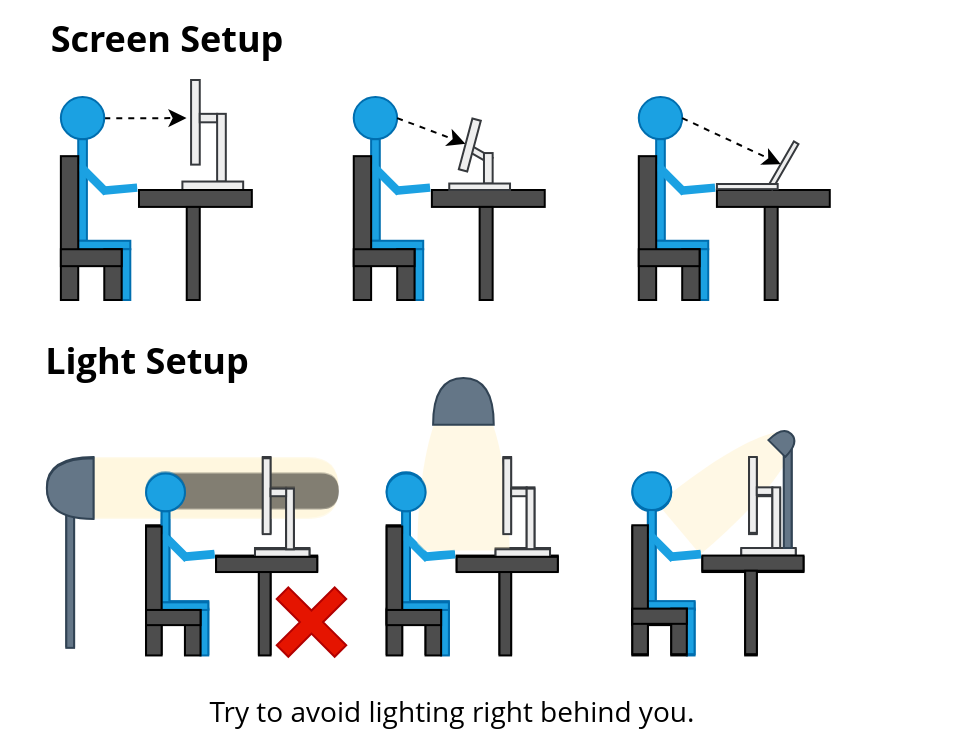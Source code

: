 <mxfile version="20.3.0" type="device"><diagram id="M3pvrxg0QlPzVswd9PLS" name="Page-1"><mxGraphModel dx="1011" dy="792" grid="1" gridSize="10" guides="1" tooltips="1" connect="1" arrows="1" fold="1" page="1" pageScale="1" pageWidth="850" pageHeight="1100" math="0" shadow="0"><root><mxCell id="0"/><mxCell id="1" parent="0"/><mxCell id="C6458K0Uxw59jab7j1Np-1" value="&lt;font data-font-src=&quot;https://fonts.googleapis.com/css?family=Open+Sans&quot; face=&quot;Open Sans&quot;&gt;&lt;b&gt;&lt;font style=&quot;font-size: 18px;&quot;&gt;Light Setup&lt;br&gt;&lt;/font&gt;&lt;/b&gt;&lt;/font&gt;" style="text;html=1;align=center;verticalAlign=middle;resizable=0;points=[];autosize=1;strokeColor=none;fillColor=none;" parent="1" vertex="1"><mxGeometry x="40" y="220" width="120" height="40" as="geometry"/></mxCell><mxCell id="C6458K0Uxw59jab7j1Np-6" value="&lt;font data-font-src=&quot;https://fonts.googleapis.com/css?family=Open+Sans&quot; style=&quot;font-size: 14px;&quot; face=&quot;Open Sans&quot;&gt;Try to avoid lighting right behind you.&lt;/font&gt;" style="whiteSpace=wrap;html=1;fontSize=18;fillColor=none;strokeColor=none;container=0;" parent="1" vertex="1"><mxGeometry x="27.7" y="400" width="450" height="30" as="geometry"/></mxCell><mxCell id="C6458K0Uxw59jab7j1Np-7" value="&lt;font data-font-src=&quot;https://fonts.googleapis.com/css?family=Open+Sans&quot; face=&quot;Open Sans&quot;&gt;Screen Setup&lt;/font&gt;" style="text;html=1;align=center;verticalAlign=middle;resizable=0;points=[];autosize=1;strokeColor=none;fillColor=none;fontStyle=1;fontSize=18;" parent="1" vertex="1"><mxGeometry x="40" y="60" width="140" height="40" as="geometry"/></mxCell><mxCell id="9o2dodT-U4_BsfvrgJhh-4" value="" style="group" vertex="1" connectable="0" parent="1"><mxGeometry x="50.43" y="249" width="460.73" height="151" as="geometry"/></mxCell><mxCell id="lc3bOfNyb2U1ckupQyzX-80" value="" style="shape=cross;whiteSpace=wrap;html=1;strokeColor=#B20000;fillColor=#e51400;rotation=45;fontColor=#ffffff;container=0;" parent="9o2dodT-U4_BsfvrgJhh-4" vertex="1"><mxGeometry x="111.843" y="101.57" width="40.949" height="40.949" as="geometry"/></mxCell><mxCell id="9o2dodT-U4_BsfvrgJhh-3" value="" style="group" vertex="1" connectable="0" parent="9o2dodT-U4_BsfvrgJhh-4"><mxGeometry width="460.73" height="140.758" as="geometry"/></mxCell><mxCell id="lc3bOfNyb2U1ckupQyzX-102" value="" style="verticalLabelPosition=bottom;verticalAlign=top;html=1;shape=mxgraph.basic.cone2;dx=0.65;dy=0;strokeColor=none;fillColor=#fff2cc;direction=west;fillOpacity=50;rotation=50;container=0;" parent="9o2dodT-U4_BsfvrgJhh-3" vertex="1"><mxGeometry x="327.749" y="15.409" width="32.944" height="73.386" as="geometry"/></mxCell><mxCell id="wjR194S2n0jLSr4wDRhN-25" value="" style="shape=delay;whiteSpace=wrap;html=1;strokeColor=none;fillColor=#fff2cc;fillOpacity=40;container=0;" parent="9o2dodT-U4_BsfvrgJhh-3" vertex="1"><mxGeometry x="23.341" y="39.501" width="122.541" height="30.333" as="geometry"/></mxCell><mxCell id="wjR194S2n0jLSr4wDRhN-19" value="" style="rounded=0;whiteSpace=wrap;html=1;direction=south;fillColor=#647687;strokeColor=#314354;fontColor=#ffffff;container=0;" parent="9o2dodT-U4_BsfvrgJhh-3" vertex="1"><mxGeometry x="9.725" y="50.875" width="3.89" height="83.415" as="geometry"/></mxCell><mxCell id="wjR194S2n0jLSr4wDRhN-86" value="" style="shape=delay;whiteSpace=wrap;html=1;strokeColor=none;fillColor=#1A1A1A;fillOpacity=40;container=0;" parent="9o2dodT-U4_BsfvrgJhh-3" vertex="1"><mxGeometry x="57.38" y="47.083" width="88.553" height="18.012" as="geometry"/></mxCell><mxCell id="wjR194S2n0jLSr4wDRhN-1" value="" style="ellipse;whiteSpace=wrap;html=1;fillColor=#1ba1e2;strokeColor=#006EAF;fontColor=#ffffff;container=0;" parent="9o2dodT-U4_BsfvrgJhh-3" vertex="1"><mxGeometry x="49.6" y="47.085" width="19.451" height="18.958" as="geometry"/></mxCell><mxCell id="wjR194S2n0jLSr4wDRhN-5" value="" style="rounded=0;whiteSpace=wrap;html=1;fillColor=#eeeeee;strokeColor=#36393d;container=0;" parent="9o2dodT-U4_BsfvrgJhh-3" vertex="1"><mxGeometry x="104.063" y="85.001" width="27.231" height="3.792" as="geometry"/></mxCell><mxCell id="wjR194S2n0jLSr4wDRhN-6" value="" style="rounded=0;whiteSpace=wrap;html=1;fillColor=#4D4D4D;strokeColor=#000000;container=0;" parent="9o2dodT-U4_BsfvrgJhh-3" vertex="1"><mxGeometry x="84.612" y="88.792" width="50.573" height="7.583" as="geometry"/></mxCell><mxCell id="wjR194S2n0jLSr4wDRhN-7" value="" style="rounded=0;whiteSpace=wrap;html=1;direction=south;fillColor=#4D4D4D;strokeColor=#000000;container=0;" parent="9o2dodT-U4_BsfvrgJhh-3" vertex="1"><mxGeometry x="106.008" y="96.375" width="5.835" height="41.707" as="geometry"/></mxCell><mxCell id="wjR194S2n0jLSr4wDRhN-10" value="" style="rounded=0;whiteSpace=wrap;html=1;direction=south;fillColor=#1ba1e2;strokeColor=#006EAF;fontColor=#ffffff;container=0;" parent="9o2dodT-U4_BsfvrgJhh-3" vertex="1"><mxGeometry x="57.38" y="66.043" width="3.89" height="45.499" as="geometry"/></mxCell><mxCell id="wjR194S2n0jLSr4wDRhN-17" value="" style="rounded=0;whiteSpace=wrap;html=1;direction=west;fillColor=#1ba1e2;strokeColor=none;fontColor=#ffffff;rotation=45;container=0;" parent="9o2dodT-U4_BsfvrgJhh-3" vertex="1"><mxGeometry x="55.151" y="81.88" width="17.506" height="3.792" as="geometry"/></mxCell><mxCell id="wjR194S2n0jLSr4wDRhN-12" value="" style="rounded=0;whiteSpace=wrap;html=1;direction=west;fillColor=#1ba1e2;strokeColor=#006EAF;fontColor=#ffffff;container=0;" parent="9o2dodT-U4_BsfvrgJhh-3" vertex="1"><mxGeometry x="57.38" y="111.542" width="23.341" height="3.792" as="geometry"/></mxCell><mxCell id="wjR194S2n0jLSr4wDRhN-13" value="" style="rounded=0;whiteSpace=wrap;html=1;direction=north;fillColor=#1ba1e2;strokeColor=#006EAF;fontColor=#ffffff;container=0;" parent="9o2dodT-U4_BsfvrgJhh-3" vertex="1"><mxGeometry x="76.831" y="115.333" width="3.89" height="22.749" as="geometry"/></mxCell><mxCell id="wjR194S2n0jLSr4wDRhN-14" value="" style="rounded=0;whiteSpace=wrap;html=1;direction=south;fillColor=#4D4D4D;fontColor=#333333;strokeColor=#000000;container=0;" parent="9o2dodT-U4_BsfvrgJhh-3" vertex="1"><mxGeometry x="49.6" y="73.626" width="7.78" height="64.457" as="geometry"/></mxCell><mxCell id="wjR194S2n0jLSr4wDRhN-16" value="" style="rounded=0;whiteSpace=wrap;html=1;direction=south;fillColor=#4D4D4D;fontColor=#333333;strokeColor=#000000;container=0;" parent="9o2dodT-U4_BsfvrgJhh-3" vertex="1"><mxGeometry x="69.051" y="115.333" width="7.78" height="22.749" as="geometry"/></mxCell><mxCell id="wjR194S2n0jLSr4wDRhN-18" value="" style="rounded=0;whiteSpace=wrap;html=1;direction=west;fillColor=#1ba1e2;strokeColor=none;fontColor=#ffffff;rotation=-5;container=0;" parent="9o2dodT-U4_BsfvrgJhh-3" vertex="1"><mxGeometry x="68.273" y="86.517" width="15.561" height="3.792" as="geometry"/></mxCell><mxCell id="wjR194S2n0jLSr4wDRhN-8" value="" style="rounded=0;whiteSpace=wrap;html=1;direction=west;fillColor=#4D4D4D;fontColor=#333333;strokeColor=#000000;container=0;" parent="9o2dodT-U4_BsfvrgJhh-3" vertex="1"><mxGeometry x="49.6" y="115.333" width="27.231" height="7.583" as="geometry"/></mxCell><mxCell id="wjR194S2n0jLSr4wDRhN-20" value="" style="shape=or;whiteSpace=wrap;html=1;strokeColor=#314354;fillColor=#647687;direction=west;fontColor=#ffffff;container=0;" parent="9o2dodT-U4_BsfvrgJhh-3" vertex="1"><mxGeometry y="39.501" width="23.341" height="30.333" as="geometry"/></mxCell><mxCell id="wjR194S2n0jLSr4wDRhN-2" value="" style="rounded=0;whiteSpace=wrap;html=1;fillColor=#eeeeee;strokeColor=#36393d;container=0;" parent="9o2dodT-U4_BsfvrgJhh-3" vertex="1"><mxGeometry x="107.953" y="39.502" width="3.89" height="37.916" as="geometry"/></mxCell><mxCell id="wjR194S2n0jLSr4wDRhN-4" value="" style="rounded=0;whiteSpace=wrap;html=1;fillColor=#eeeeee;strokeColor=#36393d;container=0;" parent="9o2dodT-U4_BsfvrgJhh-3" vertex="1"><mxGeometry x="119.623" y="54.668" width="3.89" height="30.333" as="geometry"/></mxCell><mxCell id="wjR194S2n0jLSr4wDRhN-3" value="" style="rounded=0;whiteSpace=wrap;html=1;fillColor=#eeeeee;strokeColor=#36393d;container=0;" parent="9o2dodT-U4_BsfvrgJhh-3" vertex="1"><mxGeometry x="111.843" y="54.668" width="7.78" height="3.792" as="geometry"/></mxCell><mxCell id="wjR194S2n0jLSr4wDRhN-36" value="" style="ellipse;whiteSpace=wrap;html=1;fillColor=#1ba1e2;strokeColor=#006EAF;fontColor=#ffffff;container=0;" parent="9o2dodT-U4_BsfvrgJhh-3" vertex="1"><mxGeometry x="169.889" y="47.085" width="19.451" height="18.958" as="geometry"/></mxCell><mxCell id="wjR194S2n0jLSr4wDRhN-37" value="" style="rounded=0;whiteSpace=wrap;html=1;fillColor=#eeeeee;strokeColor=#36393d;container=0;" parent="9o2dodT-U4_BsfvrgJhh-3" vertex="1"><mxGeometry x="228.242" y="39.502" width="3.89" height="37.916" as="geometry"/></mxCell><mxCell id="wjR194S2n0jLSr4wDRhN-38" value="" style="rounded=0;whiteSpace=wrap;html=1;fillColor=#eeeeee;strokeColor=#36393d;container=0;" parent="9o2dodT-U4_BsfvrgJhh-3" vertex="1"><mxGeometry x="232.132" y="54.668" width="7.78" height="3.792" as="geometry"/></mxCell><mxCell id="wjR194S2n0jLSr4wDRhN-39" value="" style="rounded=0;whiteSpace=wrap;html=1;fillColor=#eeeeee;strokeColor=#36393d;container=0;" parent="9o2dodT-U4_BsfvrgJhh-3" vertex="1"><mxGeometry x="239.912" y="54.668" width="3.89" height="30.333" as="geometry"/></mxCell><mxCell id="wjR194S2n0jLSr4wDRhN-40" value="" style="rounded=0;whiteSpace=wrap;html=1;fillColor=#eeeeee;strokeColor=#36393d;container=0;" parent="9o2dodT-U4_BsfvrgJhh-3" vertex="1"><mxGeometry x="224.352" y="85.001" width="27.231" height="3.792" as="geometry"/></mxCell><mxCell id="wjR194S2n0jLSr4wDRhN-41" value="" style="rounded=0;whiteSpace=wrap;html=1;fillColor=#4D4D4D;strokeColor=#000000;container=0;" parent="9o2dodT-U4_BsfvrgJhh-3" vertex="1"><mxGeometry x="204.901" y="88.792" width="50.573" height="7.583" as="geometry"/></mxCell><mxCell id="wjR194S2n0jLSr4wDRhN-42" value="" style="rounded=0;whiteSpace=wrap;html=1;direction=south;fillColor=#4D4D4D;strokeColor=#000000;container=0;" parent="9o2dodT-U4_BsfvrgJhh-3" vertex="1"><mxGeometry x="226.297" y="96.375" width="5.835" height="41.707" as="geometry"/></mxCell><mxCell id="wjR194S2n0jLSr4wDRhN-43" value="" style="rounded=0;whiteSpace=wrap;html=1;direction=south;fillColor=#1ba1e2;strokeColor=#006EAF;fontColor=#ffffff;container=0;" parent="9o2dodT-U4_BsfvrgJhh-3" vertex="1"><mxGeometry x="177.669" y="66.043" width="3.89" height="45.499" as="geometry"/></mxCell><mxCell id="wjR194S2n0jLSr4wDRhN-44" value="" style="rounded=0;whiteSpace=wrap;html=1;direction=west;fillColor=#1ba1e2;strokeColor=none;fontColor=#ffffff;rotation=45;container=0;" parent="9o2dodT-U4_BsfvrgJhh-3" vertex="1"><mxGeometry x="175.44" y="81.88" width="17.506" height="3.792" as="geometry"/></mxCell><mxCell id="wjR194S2n0jLSr4wDRhN-45" value="" style="rounded=0;whiteSpace=wrap;html=1;direction=west;fillColor=#1ba1e2;strokeColor=#006EAF;fontColor=#ffffff;container=0;" parent="9o2dodT-U4_BsfvrgJhh-3" vertex="1"><mxGeometry x="177.669" y="111.542" width="23.341" height="3.792" as="geometry"/></mxCell><mxCell id="wjR194S2n0jLSr4wDRhN-46" value="" style="rounded=0;whiteSpace=wrap;html=1;direction=north;fillColor=#1ba1e2;strokeColor=#006EAF;fontColor=#ffffff;container=0;" parent="9o2dodT-U4_BsfvrgJhh-3" vertex="1"><mxGeometry x="197.12" y="115.333" width="3.89" height="22.749" as="geometry"/></mxCell><mxCell id="wjR194S2n0jLSr4wDRhN-47" value="" style="rounded=0;whiteSpace=wrap;html=1;direction=south;fillColor=#4D4D4D;fontColor=#333333;strokeColor=#000000;container=0;" parent="9o2dodT-U4_BsfvrgJhh-3" vertex="1"><mxGeometry x="169.889" y="73.626" width="7.78" height="64.457" as="geometry"/></mxCell><mxCell id="wjR194S2n0jLSr4wDRhN-48" value="" style="rounded=0;whiteSpace=wrap;html=1;direction=south;fillColor=#4D4D4D;fontColor=#333333;strokeColor=#000000;container=0;" parent="9o2dodT-U4_BsfvrgJhh-3" vertex="1"><mxGeometry x="189.34" y="115.333" width="7.78" height="22.749" as="geometry"/></mxCell><mxCell id="wjR194S2n0jLSr4wDRhN-49" value="" style="rounded=0;whiteSpace=wrap;html=1;direction=west;fillColor=#1ba1e2;strokeColor=none;fontColor=#ffffff;rotation=-5;container=0;" parent="9o2dodT-U4_BsfvrgJhh-3" vertex="1"><mxGeometry x="188.562" y="86.517" width="15.561" height="3.792" as="geometry"/></mxCell><mxCell id="wjR194S2n0jLSr4wDRhN-50" value="" style="rounded=0;whiteSpace=wrap;html=1;direction=west;fillColor=#4D4D4D;fontColor=#333333;strokeColor=#000000;container=0;" parent="9o2dodT-U4_BsfvrgJhh-3" vertex="1"><mxGeometry x="169.889" y="115.333" width="27.231" height="7.583" as="geometry"/></mxCell><mxCell id="wjR194S2n0jLSr4wDRhN-97" value="" style="shape=image;html=1;verticalAlign=top;verticalLabelPosition=bottom;labelBackgroundColor=#ffffff;imageAspect=0;aspect=fixed;image=https://cdn3.iconfinder.com/data/icons/flat-actions-icons-9/512/Tick_Mark-128.png;strokeColor=#000000;fillColor=#1A1A1A;container=0;" parent="9o2dodT-U4_BsfvrgJhh-3" vertex="1"><mxGeometry x="234.998" y="98.141" width="41.972" height="41.972" as="geometry"/></mxCell><mxCell id="lc3bOfNyb2U1ckupQyzX-121" value="" style="shape=delay;whiteSpace=wrap;html=1;strokeColor=none;fillColor=#fff2cc;fillOpacity=40;container=0;" parent="9o2dodT-U4_BsfvrgJhh-3" vertex="1"><mxGeometry x="23.341" y="40.146" width="122.541" height="30.333" as="geometry"/></mxCell><mxCell id="lc3bOfNyb2U1ckupQyzX-62" value="" style="rounded=0;whiteSpace=wrap;html=1;direction=south;fillColor=#647687;strokeColor=#314354;fontColor=#ffffff;container=0;" parent="9o2dodT-U4_BsfvrgJhh-3" vertex="1"><mxGeometry x="9.725" y="51.52" width="3.89" height="83.415" as="geometry"/></mxCell><mxCell id="lc3bOfNyb2U1ckupQyzX-63" value="" style="shape=delay;whiteSpace=wrap;html=1;strokeColor=none;fillColor=#1A1A1A;fillOpacity=40;container=0;" parent="9o2dodT-U4_BsfvrgJhh-3" vertex="1"><mxGeometry x="57.38" y="47.728" width="88.553" height="18.012" as="geometry"/></mxCell><mxCell id="lc3bOfNyb2U1ckupQyzX-64" value="" style="ellipse;whiteSpace=wrap;html=1;fillColor=#1ba1e2;strokeColor=#006EAF;fontColor=#ffffff;container=0;" parent="9o2dodT-U4_BsfvrgJhh-3" vertex="1"><mxGeometry x="49.6" y="47.73" width="19.451" height="18.958" as="geometry"/></mxCell><mxCell id="lc3bOfNyb2U1ckupQyzX-65" value="" style="rounded=0;whiteSpace=wrap;html=1;fillColor=#eeeeee;strokeColor=#36393d;container=0;" parent="9o2dodT-U4_BsfvrgJhh-3" vertex="1"><mxGeometry x="104.063" y="85.646" width="27.231" height="3.792" as="geometry"/></mxCell><mxCell id="lc3bOfNyb2U1ckupQyzX-66" value="" style="rounded=0;whiteSpace=wrap;html=1;fillColor=#4D4D4D;strokeColor=#000000;container=0;" parent="9o2dodT-U4_BsfvrgJhh-3" vertex="1"><mxGeometry x="84.612" y="89.437" width="50.573" height="7.583" as="geometry"/></mxCell><mxCell id="lc3bOfNyb2U1ckupQyzX-67" value="" style="rounded=0;whiteSpace=wrap;html=1;direction=south;fillColor=#4D4D4D;strokeColor=#000000;container=0;" parent="9o2dodT-U4_BsfvrgJhh-3" vertex="1"><mxGeometry x="106.008" y="97.02" width="5.835" height="41.707" as="geometry"/></mxCell><mxCell id="lc3bOfNyb2U1ckupQyzX-68" value="" style="rounded=0;whiteSpace=wrap;html=1;direction=south;fillColor=#1ba1e2;strokeColor=#006EAF;fontColor=#ffffff;container=0;" parent="9o2dodT-U4_BsfvrgJhh-3" vertex="1"><mxGeometry x="57.38" y="66.688" width="3.89" height="45.499" as="geometry"/></mxCell><mxCell id="lc3bOfNyb2U1ckupQyzX-69" value="" style="rounded=0;whiteSpace=wrap;html=1;direction=west;fillColor=#1ba1e2;strokeColor=none;fontColor=#ffffff;rotation=45;container=0;" parent="9o2dodT-U4_BsfvrgJhh-3" vertex="1"><mxGeometry x="55.151" y="82.525" width="17.506" height="3.792" as="geometry"/></mxCell><mxCell id="lc3bOfNyb2U1ckupQyzX-70" value="" style="rounded=0;whiteSpace=wrap;html=1;direction=west;fillColor=#1ba1e2;strokeColor=#006EAF;fontColor=#ffffff;container=0;" parent="9o2dodT-U4_BsfvrgJhh-3" vertex="1"><mxGeometry x="57.38" y="112.187" width="23.341" height="3.792" as="geometry"/></mxCell><mxCell id="lc3bOfNyb2U1ckupQyzX-71" value="" style="rounded=0;whiteSpace=wrap;html=1;direction=north;fillColor=#1ba1e2;strokeColor=#006EAF;fontColor=#ffffff;container=0;" parent="9o2dodT-U4_BsfvrgJhh-3" vertex="1"><mxGeometry x="76.831" y="115.978" width="3.89" height="22.749" as="geometry"/></mxCell><mxCell id="lc3bOfNyb2U1ckupQyzX-72" value="" style="rounded=0;whiteSpace=wrap;html=1;direction=south;fillColor=#4D4D4D;fontColor=#333333;strokeColor=#000000;container=0;" parent="9o2dodT-U4_BsfvrgJhh-3" vertex="1"><mxGeometry x="49.6" y="74.271" width="7.78" height="64.457" as="geometry"/></mxCell><mxCell id="lc3bOfNyb2U1ckupQyzX-73" value="" style="rounded=0;whiteSpace=wrap;html=1;direction=south;fillColor=#4D4D4D;fontColor=#333333;strokeColor=#000000;container=0;" parent="9o2dodT-U4_BsfvrgJhh-3" vertex="1"><mxGeometry x="69.051" y="115.978" width="7.78" height="22.749" as="geometry"/></mxCell><mxCell id="lc3bOfNyb2U1ckupQyzX-74" value="" style="rounded=0;whiteSpace=wrap;html=1;direction=west;fillColor=#1ba1e2;strokeColor=none;fontColor=#ffffff;rotation=-5;container=0;" parent="9o2dodT-U4_BsfvrgJhh-3" vertex="1"><mxGeometry x="68.273" y="87.162" width="15.561" height="3.792" as="geometry"/></mxCell><mxCell id="lc3bOfNyb2U1ckupQyzX-75" value="" style="rounded=0;whiteSpace=wrap;html=1;direction=west;fillColor=#4D4D4D;fontColor=#333333;strokeColor=#000000;container=0;" parent="9o2dodT-U4_BsfvrgJhh-3" vertex="1"><mxGeometry x="49.6" y="115.978" width="27.231" height="7.583" as="geometry"/></mxCell><mxCell id="lc3bOfNyb2U1ckupQyzX-76" value="" style="shape=or;whiteSpace=wrap;html=1;strokeColor=#314354;fillColor=#647687;direction=west;fontColor=#ffffff;container=0;" parent="9o2dodT-U4_BsfvrgJhh-3" vertex="1"><mxGeometry x="1.455e-14" y="40.146" width="23.341" height="30.333" as="geometry"/></mxCell><mxCell id="lc3bOfNyb2U1ckupQyzX-77" value="" style="rounded=0;whiteSpace=wrap;html=1;fillColor=#eeeeee;strokeColor=#36393d;container=0;" parent="9o2dodT-U4_BsfvrgJhh-3" vertex="1"><mxGeometry x="107.953" y="40.147" width="3.89" height="37.916" as="geometry"/></mxCell><mxCell id="lc3bOfNyb2U1ckupQyzX-78" value="" style="rounded=0;whiteSpace=wrap;html=1;fillColor=#eeeeee;strokeColor=#36393d;container=0;" parent="9o2dodT-U4_BsfvrgJhh-3" vertex="1"><mxGeometry x="119.623" y="55.313" width="3.89" height="30.333" as="geometry"/></mxCell><mxCell id="lc3bOfNyb2U1ckupQyzX-79" value="" style="rounded=0;whiteSpace=wrap;html=1;fillColor=#eeeeee;strokeColor=#36393d;container=0;" parent="9o2dodT-U4_BsfvrgJhh-3" vertex="1"><mxGeometry x="111.843" y="55.313" width="7.78" height="3.792" as="geometry"/></mxCell><mxCell id="lc3bOfNyb2U1ckupQyzX-83" value="" style="verticalLabelPosition=bottom;verticalAlign=top;html=1;shape=mxgraph.basic.cone2;dx=0.65;dy=0;strokeColor=none;fillColor=#fff2cc;direction=west;fillOpacity=50;container=0;" parent="9o2dodT-U4_BsfvrgJhh-3" vertex="1"><mxGeometry x="185.245" y="4.317" width="46.068" height="81.898" as="geometry"/></mxCell><mxCell id="lc3bOfNyb2U1ckupQyzX-84" value="" style="ellipse;whiteSpace=wrap;html=1;fillColor=#1ba1e2;strokeColor=#006EAF;fontColor=#ffffff;container=0;" parent="9o2dodT-U4_BsfvrgJhh-3" vertex="1"><mxGeometry x="169.889" y="47.73" width="19.451" height="18.958" as="geometry"/></mxCell><mxCell id="lc3bOfNyb2U1ckupQyzX-85" value="" style="rounded=0;whiteSpace=wrap;html=1;fillColor=#eeeeee;strokeColor=#36393d;container=0;" parent="9o2dodT-U4_BsfvrgJhh-3" vertex="1"><mxGeometry x="228.242" y="40.147" width="3.89" height="37.916" as="geometry"/></mxCell><mxCell id="lc3bOfNyb2U1ckupQyzX-86" value="" style="rounded=0;whiteSpace=wrap;html=1;fillColor=#eeeeee;strokeColor=#36393d;container=0;" parent="9o2dodT-U4_BsfvrgJhh-3" vertex="1"><mxGeometry x="232.132" y="55.313" width="7.78" height="3.792" as="geometry"/></mxCell><mxCell id="lc3bOfNyb2U1ckupQyzX-87" value="" style="rounded=0;whiteSpace=wrap;html=1;fillColor=#eeeeee;strokeColor=#36393d;container=0;" parent="9o2dodT-U4_BsfvrgJhh-3" vertex="1"><mxGeometry x="239.912" y="55.313" width="3.89" height="30.333" as="geometry"/></mxCell><mxCell id="lc3bOfNyb2U1ckupQyzX-88" value="" style="rounded=0;whiteSpace=wrap;html=1;fillColor=#eeeeee;strokeColor=#36393d;container=0;" parent="9o2dodT-U4_BsfvrgJhh-3" vertex="1"><mxGeometry x="224.352" y="85.646" width="27.231" height="3.792" as="geometry"/></mxCell><mxCell id="lc3bOfNyb2U1ckupQyzX-89" value="" style="rounded=0;whiteSpace=wrap;html=1;fillColor=#4D4D4D;strokeColor=#000000;container=0;" parent="9o2dodT-U4_BsfvrgJhh-3" vertex="1"><mxGeometry x="204.901" y="89.437" width="50.573" height="7.583" as="geometry"/></mxCell><mxCell id="lc3bOfNyb2U1ckupQyzX-90" value="" style="rounded=0;whiteSpace=wrap;html=1;direction=south;fillColor=#4D4D4D;strokeColor=#000000;container=0;" parent="9o2dodT-U4_BsfvrgJhh-3" vertex="1"><mxGeometry x="226.297" y="97.02" width="5.835" height="41.707" as="geometry"/></mxCell><mxCell id="lc3bOfNyb2U1ckupQyzX-91" value="" style="rounded=0;whiteSpace=wrap;html=1;direction=south;fillColor=#1ba1e2;strokeColor=#006EAF;fontColor=#ffffff;container=0;" parent="9o2dodT-U4_BsfvrgJhh-3" vertex="1"><mxGeometry x="177.669" y="66.688" width="3.89" height="45.499" as="geometry"/></mxCell><mxCell id="lc3bOfNyb2U1ckupQyzX-92" value="" style="rounded=0;whiteSpace=wrap;html=1;direction=west;fillColor=#1ba1e2;strokeColor=none;fontColor=#ffffff;rotation=45;container=0;" parent="9o2dodT-U4_BsfvrgJhh-3" vertex="1"><mxGeometry x="175.44" y="82.525" width="17.506" height="3.792" as="geometry"/></mxCell><mxCell id="lc3bOfNyb2U1ckupQyzX-93" value="" style="rounded=0;whiteSpace=wrap;html=1;direction=west;fillColor=#1ba1e2;strokeColor=#006EAF;fontColor=#ffffff;container=0;" parent="9o2dodT-U4_BsfvrgJhh-3" vertex="1"><mxGeometry x="177.669" y="112.187" width="23.341" height="3.792" as="geometry"/></mxCell><mxCell id="lc3bOfNyb2U1ckupQyzX-94" value="" style="rounded=0;whiteSpace=wrap;html=1;direction=north;fillColor=#1ba1e2;strokeColor=#006EAF;fontColor=#ffffff;container=0;" parent="9o2dodT-U4_BsfvrgJhh-3" vertex="1"><mxGeometry x="197.12" y="115.978" width="3.89" height="22.749" as="geometry"/></mxCell><mxCell id="lc3bOfNyb2U1ckupQyzX-95" value="" style="rounded=0;whiteSpace=wrap;html=1;direction=south;fillColor=#4D4D4D;fontColor=#333333;strokeColor=#000000;container=0;" parent="9o2dodT-U4_BsfvrgJhh-3" vertex="1"><mxGeometry x="169.889" y="74.271" width="7.78" height="64.457" as="geometry"/></mxCell><mxCell id="lc3bOfNyb2U1ckupQyzX-96" value="" style="rounded=0;whiteSpace=wrap;html=1;direction=south;fillColor=#4D4D4D;fontColor=#333333;strokeColor=#000000;container=0;" parent="9o2dodT-U4_BsfvrgJhh-3" vertex="1"><mxGeometry x="189.34" y="115.978" width="7.78" height="22.749" as="geometry"/></mxCell><mxCell id="lc3bOfNyb2U1ckupQyzX-97" value="" style="rounded=0;whiteSpace=wrap;html=1;direction=west;fillColor=#1ba1e2;strokeColor=none;fontColor=#ffffff;rotation=-5;container=0;" parent="9o2dodT-U4_BsfvrgJhh-3" vertex="1"><mxGeometry x="188.562" y="87.162" width="15.561" height="3.792" as="geometry"/></mxCell><mxCell id="lc3bOfNyb2U1ckupQyzX-98" value="" style="rounded=0;whiteSpace=wrap;html=1;direction=west;fillColor=#4D4D4D;fontColor=#333333;strokeColor=#000000;container=0;" parent="9o2dodT-U4_BsfvrgJhh-3" vertex="1"><mxGeometry x="169.889" y="115.978" width="27.231" height="7.583" as="geometry"/></mxCell><mxCell id="lc3bOfNyb2U1ckupQyzX-99" value="" style="shape=image;html=1;verticalAlign=top;verticalLabelPosition=bottom;labelBackgroundColor=#ffffff;imageAspect=0;aspect=fixed;image=https://cdn3.iconfinder.com/data/icons/flat-actions-icons-9/512/Tick_Mark-128.png;strokeColor=#000000;fillColor=#1A1A1A;container=0;" parent="9o2dodT-U4_BsfvrgJhh-3" vertex="1"><mxGeometry x="234.998" y="98.786" width="41.972" height="41.972" as="geometry"/></mxCell><mxCell id="lc3bOfNyb2U1ckupQyzX-119" value="" style="shape=image;html=1;verticalAlign=top;verticalLabelPosition=bottom;labelBackgroundColor=#ffffff;imageAspect=0;aspect=fixed;image=https://cdn3.iconfinder.com/data/icons/flat-actions-icons-9/512/Tick_Mark-128.png;strokeColor=#000000;fillColor=#1A1A1A;container=0;" parent="9o2dodT-U4_BsfvrgJhh-3" vertex="1"><mxGeometry x="360.693" y="96.754" width="41.972" height="41.972" as="geometry"/></mxCell><mxCell id="lc3bOfNyb2U1ckupQyzX-103" value="" style="ellipse;whiteSpace=wrap;html=1;fillColor=#1ba1e2;strokeColor=#006EAF;fontColor=#ffffff;container=0;" parent="9o2dodT-U4_BsfvrgJhh-3" vertex="1"><mxGeometry x="292.737" y="47.73" width="19.451" height="18.958" as="geometry"/></mxCell><mxCell id="lc3bOfNyb2U1ckupQyzX-104" value="" style="rounded=0;whiteSpace=wrap;html=1;fillColor=#eeeeee;strokeColor=#36393d;container=0;" parent="9o2dodT-U4_BsfvrgJhh-3" vertex="1"><mxGeometry x="351.09" y="40.147" width="3.89" height="37.916" as="geometry"/></mxCell><mxCell id="lc3bOfNyb2U1ckupQyzX-105" value="" style="rounded=0;whiteSpace=wrap;html=1;fillColor=#eeeeee;strokeColor=#36393d;container=0;" parent="9o2dodT-U4_BsfvrgJhh-3" vertex="1"><mxGeometry x="354.98" y="55.313" width="7.78" height="3.792" as="geometry"/></mxCell><mxCell id="lc3bOfNyb2U1ckupQyzX-106" value="" style="rounded=0;whiteSpace=wrap;html=1;fillColor=#eeeeee;strokeColor=#36393d;container=0;" parent="9o2dodT-U4_BsfvrgJhh-3" vertex="1"><mxGeometry x="362.761" y="55.313" width="3.89" height="30.333" as="geometry"/></mxCell><mxCell id="lc3bOfNyb2U1ckupQyzX-107" value="" style="rounded=0;whiteSpace=wrap;html=1;fillColor=#eeeeee;strokeColor=#36393d;container=0;" parent="9o2dodT-U4_BsfvrgJhh-3" vertex="1"><mxGeometry x="347.2" y="85.646" width="27.231" height="3.792" as="geometry"/></mxCell><mxCell id="lc3bOfNyb2U1ckupQyzX-108" value="" style="rounded=0;whiteSpace=wrap;html=1;fillColor=#4D4D4D;strokeColor=#000000;container=0;" parent="9o2dodT-U4_BsfvrgJhh-3" vertex="1"><mxGeometry x="327.749" y="89.437" width="50.573" height="7.583" as="geometry"/></mxCell><mxCell id="lc3bOfNyb2U1ckupQyzX-109" value="" style="rounded=0;whiteSpace=wrap;html=1;direction=south;fillColor=#4D4D4D;strokeColor=#000000;container=0;" parent="9o2dodT-U4_BsfvrgJhh-3" vertex="1"><mxGeometry x="349.145" y="97.02" width="5.835" height="41.707" as="geometry"/></mxCell><mxCell id="lc3bOfNyb2U1ckupQyzX-110" value="" style="rounded=0;whiteSpace=wrap;html=1;direction=south;fillColor=#1ba1e2;strokeColor=#006EAF;fontColor=#ffffff;container=0;" parent="9o2dodT-U4_BsfvrgJhh-3" vertex="1"><mxGeometry x="300.517" y="66.688" width="3.89" height="45.499" as="geometry"/></mxCell><mxCell id="lc3bOfNyb2U1ckupQyzX-111" value="" style="rounded=0;whiteSpace=wrap;html=1;direction=west;fillColor=#1ba1e2;strokeColor=none;fontColor=#ffffff;rotation=45;container=0;" parent="9o2dodT-U4_BsfvrgJhh-3" vertex="1"><mxGeometry x="298.288" y="82.525" width="17.506" height="3.792" as="geometry"/></mxCell><mxCell id="lc3bOfNyb2U1ckupQyzX-112" value="" style="rounded=0;whiteSpace=wrap;html=1;direction=west;fillColor=#1ba1e2;strokeColor=#006EAF;fontColor=#ffffff;container=0;" parent="9o2dodT-U4_BsfvrgJhh-3" vertex="1"><mxGeometry x="300.517" y="112.187" width="23.341" height="3.792" as="geometry"/></mxCell><mxCell id="lc3bOfNyb2U1ckupQyzX-113" value="" style="rounded=0;whiteSpace=wrap;html=1;direction=north;fillColor=#1ba1e2;strokeColor=#006EAF;fontColor=#ffffff;container=0;" parent="9o2dodT-U4_BsfvrgJhh-3" vertex="1"><mxGeometry x="319.968" y="115.978" width="3.89" height="22.749" as="geometry"/></mxCell><mxCell id="lc3bOfNyb2U1ckupQyzX-114" value="" style="rounded=0;whiteSpace=wrap;html=1;direction=south;fillColor=#4D4D4D;fontColor=#333333;strokeColor=#000000;container=0;" parent="9o2dodT-U4_BsfvrgJhh-3" vertex="1"><mxGeometry x="292.737" y="74.271" width="7.78" height="64.457" as="geometry"/></mxCell><mxCell id="lc3bOfNyb2U1ckupQyzX-115" value="" style="rounded=0;whiteSpace=wrap;html=1;direction=south;fillColor=#4D4D4D;fontColor=#333333;strokeColor=#000000;container=0;" parent="9o2dodT-U4_BsfvrgJhh-3" vertex="1"><mxGeometry x="312.188" y="115.978" width="7.78" height="22.749" as="geometry"/></mxCell><mxCell id="lc3bOfNyb2U1ckupQyzX-116" value="" style="rounded=0;whiteSpace=wrap;html=1;direction=west;fillColor=#1ba1e2;strokeColor=none;fontColor=#ffffff;rotation=-5;container=0;" parent="9o2dodT-U4_BsfvrgJhh-3" vertex="1"><mxGeometry x="311.41" y="87.162" width="15.561" height="3.792" as="geometry"/></mxCell><mxCell id="lc3bOfNyb2U1ckupQyzX-117" value="" style="rounded=0;whiteSpace=wrap;html=1;direction=west;fillColor=#4D4D4D;fontColor=#333333;strokeColor=#000000;container=0;" parent="9o2dodT-U4_BsfvrgJhh-3" vertex="1"><mxGeometry x="292.737" y="115.978" width="27.231" height="7.583" as="geometry"/></mxCell><mxCell id="lc3bOfNyb2U1ckupQyzX-118" value="" style="rounded=0;whiteSpace=wrap;html=1;direction=south;fillColor=#647687;strokeColor=#314354;fontColor=#ffffff;container=0;" parent="9o2dodT-U4_BsfvrgJhh-3" vertex="1"><mxGeometry x="368.493" y="29.91" width="3.89" height="55.737" as="geometry"/></mxCell><mxCell id="wjR194S2n0jLSr4wDRhN-98" value="" style="shape=image;html=1;verticalAlign=top;verticalLabelPosition=bottom;labelBackgroundColor=#ffffff;imageAspect=0;aspect=fixed;image=https://cdn3.iconfinder.com/data/icons/flat-actions-icons-9/512/Tick_Mark-128.png;strokeColor=#000000;fillColor=#1A1A1A;container=0;" parent="9o2dodT-U4_BsfvrgJhh-3" vertex="1"><mxGeometry x="360.693" y="96.109" width="41.972" height="41.972" as="geometry"/></mxCell><mxCell id="wjR194S2n0jLSr4wDRhN-54" value="" style="ellipse;whiteSpace=wrap;html=1;fillColor=#1ba1e2;strokeColor=#006EAF;fontColor=#ffffff;container=0;" parent="9o2dodT-U4_BsfvrgJhh-3" vertex="1"><mxGeometry x="292.737" y="47.085" width="19.451" height="18.958" as="geometry"/></mxCell><mxCell id="wjR194S2n0jLSr4wDRhN-55" value="" style="rounded=0;whiteSpace=wrap;html=1;fillColor=#eeeeee;strokeColor=#36393d;container=0;" parent="9o2dodT-U4_BsfvrgJhh-3" vertex="1"><mxGeometry x="351.09" y="39.502" width="3.89" height="37.916" as="geometry"/></mxCell><mxCell id="wjR194S2n0jLSr4wDRhN-56" value="" style="rounded=0;whiteSpace=wrap;html=1;fillColor=#eeeeee;strokeColor=#36393d;container=0;" parent="9o2dodT-U4_BsfvrgJhh-3" vertex="1"><mxGeometry x="354.98" y="54.668" width="7.78" height="3.792" as="geometry"/></mxCell><mxCell id="wjR194S2n0jLSr4wDRhN-57" value="" style="rounded=0;whiteSpace=wrap;html=1;fillColor=#eeeeee;strokeColor=#36393d;container=0;" parent="9o2dodT-U4_BsfvrgJhh-3" vertex="1"><mxGeometry x="362.761" y="54.668" width="3.89" height="30.333" as="geometry"/></mxCell><mxCell id="wjR194S2n0jLSr4wDRhN-58" value="" style="rounded=0;whiteSpace=wrap;html=1;fillColor=#eeeeee;strokeColor=#36393d;container=0;" parent="9o2dodT-U4_BsfvrgJhh-3" vertex="1"><mxGeometry x="347.2" y="85.001" width="27.231" height="3.792" as="geometry"/></mxCell><mxCell id="wjR194S2n0jLSr4wDRhN-59" value="" style="rounded=0;whiteSpace=wrap;html=1;fillColor=#4D4D4D;strokeColor=#000000;container=0;" parent="9o2dodT-U4_BsfvrgJhh-3" vertex="1"><mxGeometry x="327.749" y="88.792" width="50.573" height="7.583" as="geometry"/></mxCell><mxCell id="wjR194S2n0jLSr4wDRhN-60" value="" style="rounded=0;whiteSpace=wrap;html=1;direction=south;fillColor=#4D4D4D;strokeColor=#000000;container=0;" parent="9o2dodT-U4_BsfvrgJhh-3" vertex="1"><mxGeometry x="349.145" y="96.375" width="5.835" height="41.707" as="geometry"/></mxCell><mxCell id="wjR194S2n0jLSr4wDRhN-61" value="" style="rounded=0;whiteSpace=wrap;html=1;direction=south;fillColor=#1ba1e2;strokeColor=#006EAF;fontColor=#ffffff;container=0;" parent="9o2dodT-U4_BsfvrgJhh-3" vertex="1"><mxGeometry x="300.517" y="66.043" width="3.89" height="45.499" as="geometry"/></mxCell><mxCell id="wjR194S2n0jLSr4wDRhN-62" value="" style="rounded=0;whiteSpace=wrap;html=1;direction=west;fillColor=#1ba1e2;strokeColor=none;fontColor=#ffffff;rotation=45;container=0;" parent="9o2dodT-U4_BsfvrgJhh-3" vertex="1"><mxGeometry x="298.288" y="81.88" width="17.506" height="3.792" as="geometry"/></mxCell><mxCell id="wjR194S2n0jLSr4wDRhN-63" value="" style="rounded=0;whiteSpace=wrap;html=1;direction=west;fillColor=#1ba1e2;strokeColor=#006EAF;fontColor=#ffffff;container=0;" parent="9o2dodT-U4_BsfvrgJhh-3" vertex="1"><mxGeometry x="300.517" y="111.542" width="23.341" height="3.792" as="geometry"/></mxCell><mxCell id="wjR194S2n0jLSr4wDRhN-64" value="" style="rounded=0;whiteSpace=wrap;html=1;direction=north;fillColor=#1ba1e2;strokeColor=#006EAF;fontColor=#ffffff;container=0;" parent="9o2dodT-U4_BsfvrgJhh-3" vertex="1"><mxGeometry x="319.968" y="115.333" width="3.89" height="22.749" as="geometry"/></mxCell><mxCell id="wjR194S2n0jLSr4wDRhN-65" value="" style="rounded=0;whiteSpace=wrap;html=1;direction=south;fillColor=#4D4D4D;fontColor=#333333;strokeColor=#000000;container=0;" parent="9o2dodT-U4_BsfvrgJhh-3" vertex="1"><mxGeometry x="292.737" y="73.626" width="7.78" height="64.457" as="geometry"/></mxCell><mxCell id="wjR194S2n0jLSr4wDRhN-66" value="" style="rounded=0;whiteSpace=wrap;html=1;direction=south;fillColor=#4D4D4D;fontColor=#333333;strokeColor=#000000;container=0;" parent="9o2dodT-U4_BsfvrgJhh-3" vertex="1"><mxGeometry x="312.188" y="115.333" width="7.78" height="22.749" as="geometry"/></mxCell><mxCell id="wjR194S2n0jLSr4wDRhN-67" value="" style="rounded=0;whiteSpace=wrap;html=1;direction=west;fillColor=#1ba1e2;strokeColor=none;fontColor=#ffffff;rotation=-5;container=0;" parent="9o2dodT-U4_BsfvrgJhh-3" vertex="1"><mxGeometry x="311.41" y="86.517" width="15.561" height="3.792" as="geometry"/></mxCell><mxCell id="wjR194S2n0jLSr4wDRhN-68" value="" style="rounded=0;whiteSpace=wrap;html=1;direction=west;fillColor=#4D4D4D;fontColor=#333333;strokeColor=#000000;container=0;" parent="9o2dodT-U4_BsfvrgJhh-3" vertex="1"><mxGeometry x="292.737" y="115.333" width="27.231" height="7.583" as="geometry"/></mxCell><mxCell id="wjR194S2n0jLSr4wDRhN-95" value="" style="rounded=0;whiteSpace=wrap;html=1;direction=south;fillColor=#647687;strokeColor=#314354;fontColor=#ffffff;container=0;" parent="9o2dodT-U4_BsfvrgJhh-3" vertex="1"><mxGeometry x="368.493" y="29.265" width="3.89" height="55.737" as="geometry"/></mxCell><mxCell id="wjR194S2n0jLSr4wDRhN-88" value="" style="shape=or;whiteSpace=wrap;html=1;strokeColor=#314354;fillColor=#647687;direction=west;fontColor=#ffffff;rotation=90;container=0;" parent="9o2dodT-U4_BsfvrgJhh-3" vertex="1"><mxGeometry x="196.608" y="-3.496" width="23.341" height="30.333" as="geometry"/></mxCell><mxCell id="wjR194S2n0jLSr4wDRhN-91" value="" style="shape=or;whiteSpace=wrap;html=1;strokeColor=#314354;fillColor=#647687;direction=west;fontColor=#ffffff;rotation=135;container=0;" parent="9o2dodT-U4_BsfvrgJhh-3" vertex="1"><mxGeometry x="363.477" y="25.682" width="10.237" height="11.906" as="geometry"/></mxCell><mxCell id="9o2dodT-U4_BsfvrgJhh-7" value="" style="group" vertex="1" connectable="0" parent="1"><mxGeometry x="57.43" y="100" width="384.46" height="110" as="geometry"/></mxCell><mxCell id="lc3bOfNyb2U1ckupQyzX-23" style="edgeStyle=orthogonalEdgeStyle;rounded=0;orthogonalLoop=1;jettySize=auto;html=1;dashed=1;" parent="9o2dodT-U4_BsfvrgJhh-7" source="lc3bOfNyb2U1ckupQyzX-4" edge="1"><mxGeometry relative="1" as="geometry"><mxPoint x="62.827" y="19.038" as="targetPoint"/></mxGeometry></mxCell><mxCell id="lc3bOfNyb2U1ckupQyzX-4" value="" style="ellipse;whiteSpace=wrap;html=1;fillColor=#1ba1e2;strokeColor=#006EAF;fontColor=#ffffff;container=0;" parent="9o2dodT-U4_BsfvrgJhh-7" vertex="1"><mxGeometry y="8.462" width="21.704" height="21.154" as="geometry"/></mxCell><mxCell id="lc3bOfNyb2U1ckupQyzX-5" value="" style="rounded=0;whiteSpace=wrap;html=1;fillColor=#eeeeee;strokeColor=#36393d;container=0;" parent="9o2dodT-U4_BsfvrgJhh-7" vertex="1"><mxGeometry x="65.112" width="4.341" height="42.308" as="geometry"/></mxCell><mxCell id="lc3bOfNyb2U1ckupQyzX-6" value="" style="rounded=0;whiteSpace=wrap;html=1;fillColor=#eeeeee;strokeColor=#36393d;container=0;" parent="9o2dodT-U4_BsfvrgJhh-7" vertex="1"><mxGeometry x="69.453" y="16.923" width="8.682" height="4.231" as="geometry"/></mxCell><mxCell id="lc3bOfNyb2U1ckupQyzX-7" value="" style="rounded=0;whiteSpace=wrap;html=1;fillColor=#eeeeee;strokeColor=#36393d;container=0;" parent="9o2dodT-U4_BsfvrgJhh-7" vertex="1"><mxGeometry x="78.134" y="16.923" width="4.341" height="33.846" as="geometry"/></mxCell><mxCell id="lc3bOfNyb2U1ckupQyzX-8" value="" style="rounded=0;whiteSpace=wrap;html=1;fillColor=#eeeeee;strokeColor=#36393d;container=0;" parent="9o2dodT-U4_BsfvrgJhh-7" vertex="1"><mxGeometry x="60.771" y="50.769" width="30.386" height="4.231" as="geometry"/></mxCell><mxCell id="lc3bOfNyb2U1ckupQyzX-9" value="" style="rounded=0;whiteSpace=wrap;html=1;fillColor=#4D4D4D;strokeColor=#000000;container=0;" parent="9o2dodT-U4_BsfvrgJhh-7" vertex="1"><mxGeometry x="39.067" y="55" width="56.43" height="8.462" as="geometry"/></mxCell><mxCell id="lc3bOfNyb2U1ckupQyzX-10" value="" style="rounded=0;whiteSpace=wrap;html=1;direction=south;fillColor=#4D4D4D;strokeColor=#000000;container=0;" parent="9o2dodT-U4_BsfvrgJhh-7" vertex="1"><mxGeometry x="62.941" y="63.462" width="6.511" height="46.538" as="geometry"/></mxCell><mxCell id="lc3bOfNyb2U1ckupQyzX-11" value="" style="rounded=0;whiteSpace=wrap;html=1;direction=south;fillColor=#1ba1e2;strokeColor=#006EAF;fontColor=#ffffff;container=0;" parent="9o2dodT-U4_BsfvrgJhh-7" vertex="1"><mxGeometry x="8.682" y="29.615" width="4.341" height="50.769" as="geometry"/></mxCell><mxCell id="lc3bOfNyb2U1ckupQyzX-12" value="" style="rounded=0;whiteSpace=wrap;html=1;direction=west;fillColor=#1ba1e2;strokeColor=none;fontColor=#ffffff;rotation=45;container=0;" parent="9o2dodT-U4_BsfvrgJhh-7" vertex="1"><mxGeometry x="6.194" y="47.287" width="19.534" height="4.231" as="geometry"/></mxCell><mxCell id="lc3bOfNyb2U1ckupQyzX-13" value="" style="rounded=0;whiteSpace=wrap;html=1;direction=west;fillColor=#1ba1e2;strokeColor=#006EAF;fontColor=#ffffff;container=0;" parent="9o2dodT-U4_BsfvrgJhh-7" vertex="1"><mxGeometry x="8.682" y="80.385" width="26.045" height="4.231" as="geometry"/></mxCell><mxCell id="lc3bOfNyb2U1ckupQyzX-14" value="" style="rounded=0;whiteSpace=wrap;html=1;direction=north;fillColor=#1ba1e2;strokeColor=#006EAF;fontColor=#ffffff;container=0;" parent="9o2dodT-U4_BsfvrgJhh-7" vertex="1"><mxGeometry x="30.386" y="84.615" width="4.341" height="25.385" as="geometry"/></mxCell><mxCell id="lc3bOfNyb2U1ckupQyzX-15" value="" style="rounded=0;whiteSpace=wrap;html=1;direction=south;fillColor=#4D4D4D;fontColor=#333333;strokeColor=#000000;container=0;" parent="9o2dodT-U4_BsfvrgJhh-7" vertex="1"><mxGeometry y="38.077" width="8.682" height="71.923" as="geometry"/></mxCell><mxCell id="lc3bOfNyb2U1ckupQyzX-16" value="" style="rounded=0;whiteSpace=wrap;html=1;direction=south;fillColor=#4D4D4D;fontColor=#333333;strokeColor=#000000;container=0;" parent="9o2dodT-U4_BsfvrgJhh-7" vertex="1"><mxGeometry x="21.704" y="84.615" width="8.682" height="25.385" as="geometry"/></mxCell><mxCell id="lc3bOfNyb2U1ckupQyzX-17" value="" style="rounded=0;whiteSpace=wrap;html=1;direction=west;fillColor=#1ba1e2;strokeColor=none;fontColor=#ffffff;rotation=-5;container=0;" parent="9o2dodT-U4_BsfvrgJhh-7" vertex="1"><mxGeometry x="20.836" y="52.462" width="17.363" height="4.231" as="geometry"/></mxCell><mxCell id="lc3bOfNyb2U1ckupQyzX-18" value="" style="rounded=0;whiteSpace=wrap;html=1;direction=west;fillColor=#4D4D4D;fontColor=#333333;strokeColor=#000000;container=0;" parent="9o2dodT-U4_BsfvrgJhh-7" vertex="1"><mxGeometry y="84.615" width="30.386" height="8.462" as="geometry"/></mxCell><mxCell id="lc3bOfNyb2U1ckupQyzX-25" value="" style="ellipse;whiteSpace=wrap;html=1;fillColor=#1ba1e2;strokeColor=#006EAF;fontColor=#ffffff;container=0;" parent="9o2dodT-U4_BsfvrgJhh-7" vertex="1"><mxGeometry x="146.444" y="8.462" width="21.704" height="21.154" as="geometry"/></mxCell><mxCell id="lc3bOfNyb2U1ckupQyzX-30" value="" style="rounded=0;whiteSpace=wrap;html=1;fillColor=#4D4D4D;strokeColor=#000000;container=0;" parent="9o2dodT-U4_BsfvrgJhh-7" vertex="1"><mxGeometry x="185.511" y="55" width="56.43" height="8.462" as="geometry"/></mxCell><mxCell id="lc3bOfNyb2U1ckupQyzX-31" value="" style="rounded=0;whiteSpace=wrap;html=1;direction=south;fillColor=#4D4D4D;strokeColor=#000000;container=0;" parent="9o2dodT-U4_BsfvrgJhh-7" vertex="1"><mxGeometry x="209.386" y="63.462" width="6.511" height="46.538" as="geometry"/></mxCell><mxCell id="lc3bOfNyb2U1ckupQyzX-32" value="" style="rounded=0;whiteSpace=wrap;html=1;direction=south;fillColor=#1ba1e2;strokeColor=#006EAF;fontColor=#ffffff;container=0;" parent="9o2dodT-U4_BsfvrgJhh-7" vertex="1"><mxGeometry x="155.126" y="29.615" width="4.341" height="50.769" as="geometry"/></mxCell><mxCell id="lc3bOfNyb2U1ckupQyzX-33" value="" style="rounded=0;whiteSpace=wrap;html=1;direction=west;fillColor=#1ba1e2;strokeColor=none;fontColor=#ffffff;rotation=45;container=0;" parent="9o2dodT-U4_BsfvrgJhh-7" vertex="1"><mxGeometry x="152.639" y="47.287" width="19.534" height="4.231" as="geometry"/></mxCell><mxCell id="lc3bOfNyb2U1ckupQyzX-34" value="" style="rounded=0;whiteSpace=wrap;html=1;direction=west;fillColor=#1ba1e2;strokeColor=#006EAF;fontColor=#ffffff;container=0;" parent="9o2dodT-U4_BsfvrgJhh-7" vertex="1"><mxGeometry x="155.126" y="80.385" width="26.045" height="4.231" as="geometry"/></mxCell><mxCell id="lc3bOfNyb2U1ckupQyzX-35" value="" style="rounded=0;whiteSpace=wrap;html=1;direction=north;fillColor=#1ba1e2;strokeColor=#006EAF;fontColor=#ffffff;container=0;" parent="9o2dodT-U4_BsfvrgJhh-7" vertex="1"><mxGeometry x="176.83" y="84.615" width="4.341" height="25.385" as="geometry"/></mxCell><mxCell id="lc3bOfNyb2U1ckupQyzX-36" value="" style="rounded=0;whiteSpace=wrap;html=1;direction=south;fillColor=#4D4D4D;fontColor=#333333;strokeColor=#000000;container=0;" parent="9o2dodT-U4_BsfvrgJhh-7" vertex="1"><mxGeometry x="146.444" y="38.077" width="8.682" height="71.923" as="geometry"/></mxCell><mxCell id="lc3bOfNyb2U1ckupQyzX-37" value="" style="rounded=0;whiteSpace=wrap;html=1;direction=south;fillColor=#4D4D4D;fontColor=#333333;strokeColor=#000000;container=0;" parent="9o2dodT-U4_BsfvrgJhh-7" vertex="1"><mxGeometry x="168.148" y="84.615" width="8.682" height="25.385" as="geometry"/></mxCell><mxCell id="lc3bOfNyb2U1ckupQyzX-38" value="" style="rounded=0;whiteSpace=wrap;html=1;direction=west;fillColor=#1ba1e2;strokeColor=none;fontColor=#ffffff;rotation=-5;container=0;" parent="9o2dodT-U4_BsfvrgJhh-7" vertex="1"><mxGeometry x="167.28" y="52.462" width="17.363" height="4.231" as="geometry"/></mxCell><mxCell id="lc3bOfNyb2U1ckupQyzX-39" value="" style="rounded=0;whiteSpace=wrap;html=1;direction=west;fillColor=#4D4D4D;fontColor=#333333;strokeColor=#000000;container=0;" parent="9o2dodT-U4_BsfvrgJhh-7" vertex="1"><mxGeometry x="146.444" y="84.615" width="30.386" height="8.462" as="geometry"/></mxCell><mxCell id="lc3bOfNyb2U1ckupQyzX-43" value="" style="endArrow=classic;html=1;rounded=0;dashed=1;entryX=0;entryY=0.5;entryDx=0;entryDy=0;exitX=1;exitY=0.5;exitDx=0;exitDy=0;" parent="9o2dodT-U4_BsfvrgJhh-7" source="lc3bOfNyb2U1ckupQyzX-25" target="lc3bOfNyb2U1ckupQyzX-26" edge="1"><mxGeometry width="50" height="50" relative="1" as="geometry"><mxPoint x="168.148" y="16.923" as="sourcePoint"/><mxPoint x="196.706" y="-11.634" as="targetPoint"/></mxGeometry></mxCell><mxCell id="lc3bOfNyb2U1ckupQyzX-27" value="" style="rounded=0;whiteSpace=wrap;html=1;fillColor=#eeeeee;strokeColor=#36393d;container=0;rotation=30;" parent="9o2dodT-U4_BsfvrgJhh-7" vertex="1"><mxGeometry x="203.332" y="35.584" width="12.565" height="3.237" as="geometry"/></mxCell><mxCell id="lc3bOfNyb2U1ckupQyzX-28" value="" style="rounded=0;whiteSpace=wrap;html=1;fillColor=#eeeeee;strokeColor=#36393d;container=0;" parent="9o2dodT-U4_BsfvrgJhh-7" vertex="1"><mxGeometry x="211.556" y="36.523" width="4.341" height="15.243" as="geometry"/></mxCell><mxCell id="lc3bOfNyb2U1ckupQyzX-29" value="" style="rounded=0;whiteSpace=wrap;html=1;fillColor=#eeeeee;strokeColor=#36393d;container=0;" parent="9o2dodT-U4_BsfvrgJhh-7" vertex="1"><mxGeometry x="194.193" y="51.766" width="30.386" height="3.236" as="geometry"/></mxCell><mxCell id="lc3bOfNyb2U1ckupQyzX-26" value="" style="rounded=0;whiteSpace=wrap;html=1;fillColor=#eeeeee;strokeColor=#36393d;container=0;rotation=15;" parent="9o2dodT-U4_BsfvrgJhh-7" vertex="1"><mxGeometry x="202.303" y="19.402" width="4.341" height="26.244" as="geometry"/></mxCell><mxCell id="9o2dodT-U4_BsfvrgJhh-6" value="" style="group" vertex="1" connectable="0" parent="9o2dodT-U4_BsfvrgJhh-7"><mxGeometry x="288.963" y="8.462" width="95.497" height="101.538" as="geometry"/></mxCell><mxCell id="lc3bOfNyb2U1ckupQyzX-44" value="" style="ellipse;whiteSpace=wrap;html=1;fillColor=#1ba1e2;strokeColor=#006EAF;fontColor=#ffffff;container=0;" parent="9o2dodT-U4_BsfvrgJhh-6" vertex="1"><mxGeometry width="21.704" height="21.154" as="geometry"/></mxCell><mxCell id="lc3bOfNyb2U1ckupQyzX-45" value="" style="rounded=0;whiteSpace=wrap;html=1;fillColor=#4D4D4D;strokeColor=#000000;container=0;" parent="9o2dodT-U4_BsfvrgJhh-6" vertex="1"><mxGeometry x="39.067" y="46.538" width="56.43" height="8.462" as="geometry"/></mxCell><mxCell id="lc3bOfNyb2U1ckupQyzX-46" value="" style="rounded=0;whiteSpace=wrap;html=1;direction=south;fillColor=#4D4D4D;strokeColor=#000000;container=0;" parent="9o2dodT-U4_BsfvrgJhh-6" vertex="1"><mxGeometry x="62.941" y="55.0" width="6.511" height="46.538" as="geometry"/></mxCell><mxCell id="lc3bOfNyb2U1ckupQyzX-47" value="" style="rounded=0;whiteSpace=wrap;html=1;direction=south;fillColor=#1ba1e2;strokeColor=#006EAF;fontColor=#ffffff;container=0;" parent="9o2dodT-U4_BsfvrgJhh-6" vertex="1"><mxGeometry x="8.682" y="21.154" width="4.341" height="50.769" as="geometry"/></mxCell><mxCell id="lc3bOfNyb2U1ckupQyzX-48" value="" style="rounded=0;whiteSpace=wrap;html=1;direction=west;fillColor=#1ba1e2;strokeColor=none;fontColor=#ffffff;rotation=45;container=0;" parent="9o2dodT-U4_BsfvrgJhh-6" vertex="1"><mxGeometry x="6.194" y="38.826" width="19.534" height="4.231" as="geometry"/></mxCell><mxCell id="lc3bOfNyb2U1ckupQyzX-49" value="" style="rounded=0;whiteSpace=wrap;html=1;direction=west;fillColor=#1ba1e2;strokeColor=#006EAF;fontColor=#ffffff;container=0;" parent="9o2dodT-U4_BsfvrgJhh-6" vertex="1"><mxGeometry x="8.682" y="71.923" width="26.045" height="4.231" as="geometry"/></mxCell><mxCell id="lc3bOfNyb2U1ckupQyzX-50" value="" style="rounded=0;whiteSpace=wrap;html=1;direction=north;fillColor=#1ba1e2;strokeColor=#006EAF;fontColor=#ffffff;container=0;" parent="9o2dodT-U4_BsfvrgJhh-6" vertex="1"><mxGeometry x="30.386" y="76.154" width="4.341" height="25.385" as="geometry"/></mxCell><mxCell id="lc3bOfNyb2U1ckupQyzX-51" value="" style="rounded=0;whiteSpace=wrap;html=1;direction=south;fillColor=#4D4D4D;fontColor=#333333;strokeColor=#000000;container=0;" parent="9o2dodT-U4_BsfvrgJhh-6" vertex="1"><mxGeometry y="29.615" width="8.682" height="71.923" as="geometry"/></mxCell><mxCell id="lc3bOfNyb2U1ckupQyzX-52" value="" style="rounded=0;whiteSpace=wrap;html=1;direction=south;fillColor=#4D4D4D;fontColor=#333333;strokeColor=#000000;container=0;" parent="9o2dodT-U4_BsfvrgJhh-6" vertex="1"><mxGeometry x="21.704" y="76.154" width="8.682" height="25.385" as="geometry"/></mxCell><mxCell id="lc3bOfNyb2U1ckupQyzX-53" value="" style="rounded=0;whiteSpace=wrap;html=1;direction=west;fillColor=#1ba1e2;strokeColor=none;fontColor=#ffffff;rotation=-5;container=0;" parent="9o2dodT-U4_BsfvrgJhh-6" vertex="1"><mxGeometry x="20.836" y="44" width="17.363" height="4.231" as="geometry"/></mxCell><mxCell id="lc3bOfNyb2U1ckupQyzX-54" value="" style="rounded=0;whiteSpace=wrap;html=1;direction=west;fillColor=#4D4D4D;fontColor=#333333;strokeColor=#000000;container=0;" parent="9o2dodT-U4_BsfvrgJhh-6" vertex="1"><mxGeometry y="76.154" width="30.386" height="8.462" as="geometry"/></mxCell><mxCell id="lc3bOfNyb2U1ckupQyzX-60" value="" style="endArrow=classic;html=1;rounded=0;dashed=1;entryX=0;entryY=0.5;entryDx=0;entryDy=0;exitX=1;exitY=0.5;exitDx=0;exitDy=0;" parent="9o2dodT-U4_BsfvrgJhh-6" source="lc3bOfNyb2U1ckupQyzX-44" target="lc3bOfNyb2U1ckupQyzX-59" edge="1"><mxGeometry width="50" height="50" relative="1" as="geometry"><mxPoint x="21.704" y="8.462" as="sourcePoint"/><mxPoint x="50.262" y="-20.096" as="targetPoint"/></mxGeometry></mxCell><mxCell id="lc3bOfNyb2U1ckupQyzX-59" value="" style="rounded=0;whiteSpace=wrap;html=1;fillColor=#eeeeee;strokeColor=#36393d;container=0;rotation=30;" parent="9o2dodT-U4_BsfvrgJhh-6" vertex="1"><mxGeometry x="70.823" y="21.153" width="2.627" height="26.245" as="geometry"/></mxCell><mxCell id="lc3bOfNyb2U1ckupQyzX-58" value="" style="rounded=0;whiteSpace=wrap;html=1;fillColor=#eeeeee;strokeColor=#36393d;container=0;" parent="9o2dodT-U4_BsfvrgJhh-6" vertex="1"><mxGeometry x="39.067" y="43.542" width="30.386" height="2.57" as="geometry"/></mxCell></root></mxGraphModel></diagram></mxfile>